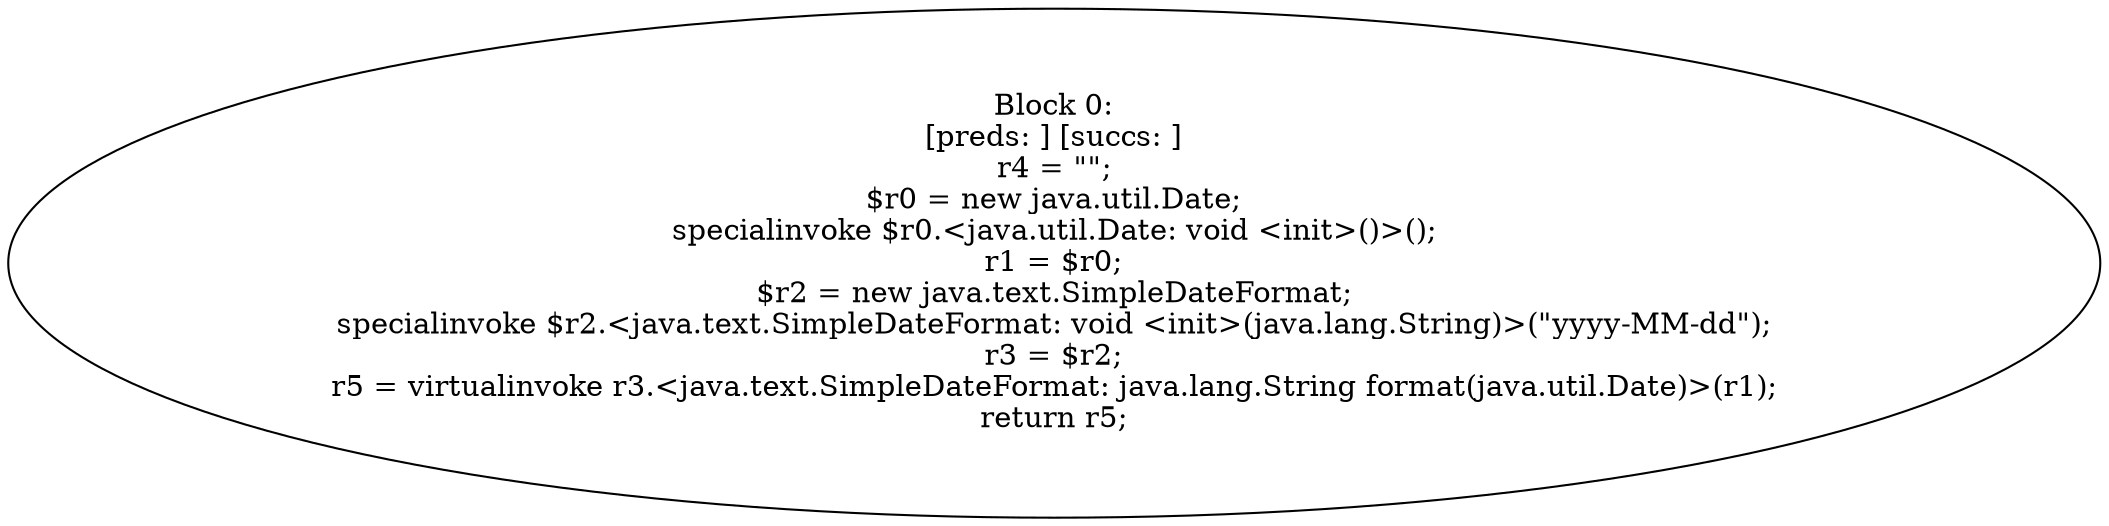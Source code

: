 digraph "unitGraph" {
    "Block 0:
[preds: ] [succs: ]
r4 = \"\";
$r0 = new java.util.Date;
specialinvoke $r0.<java.util.Date: void <init>()>();
r1 = $r0;
$r2 = new java.text.SimpleDateFormat;
specialinvoke $r2.<java.text.SimpleDateFormat: void <init>(java.lang.String)>(\"yyyy-MM-dd\");
r3 = $r2;
r5 = virtualinvoke r3.<java.text.SimpleDateFormat: java.lang.String format(java.util.Date)>(r1);
return r5;
"
}
